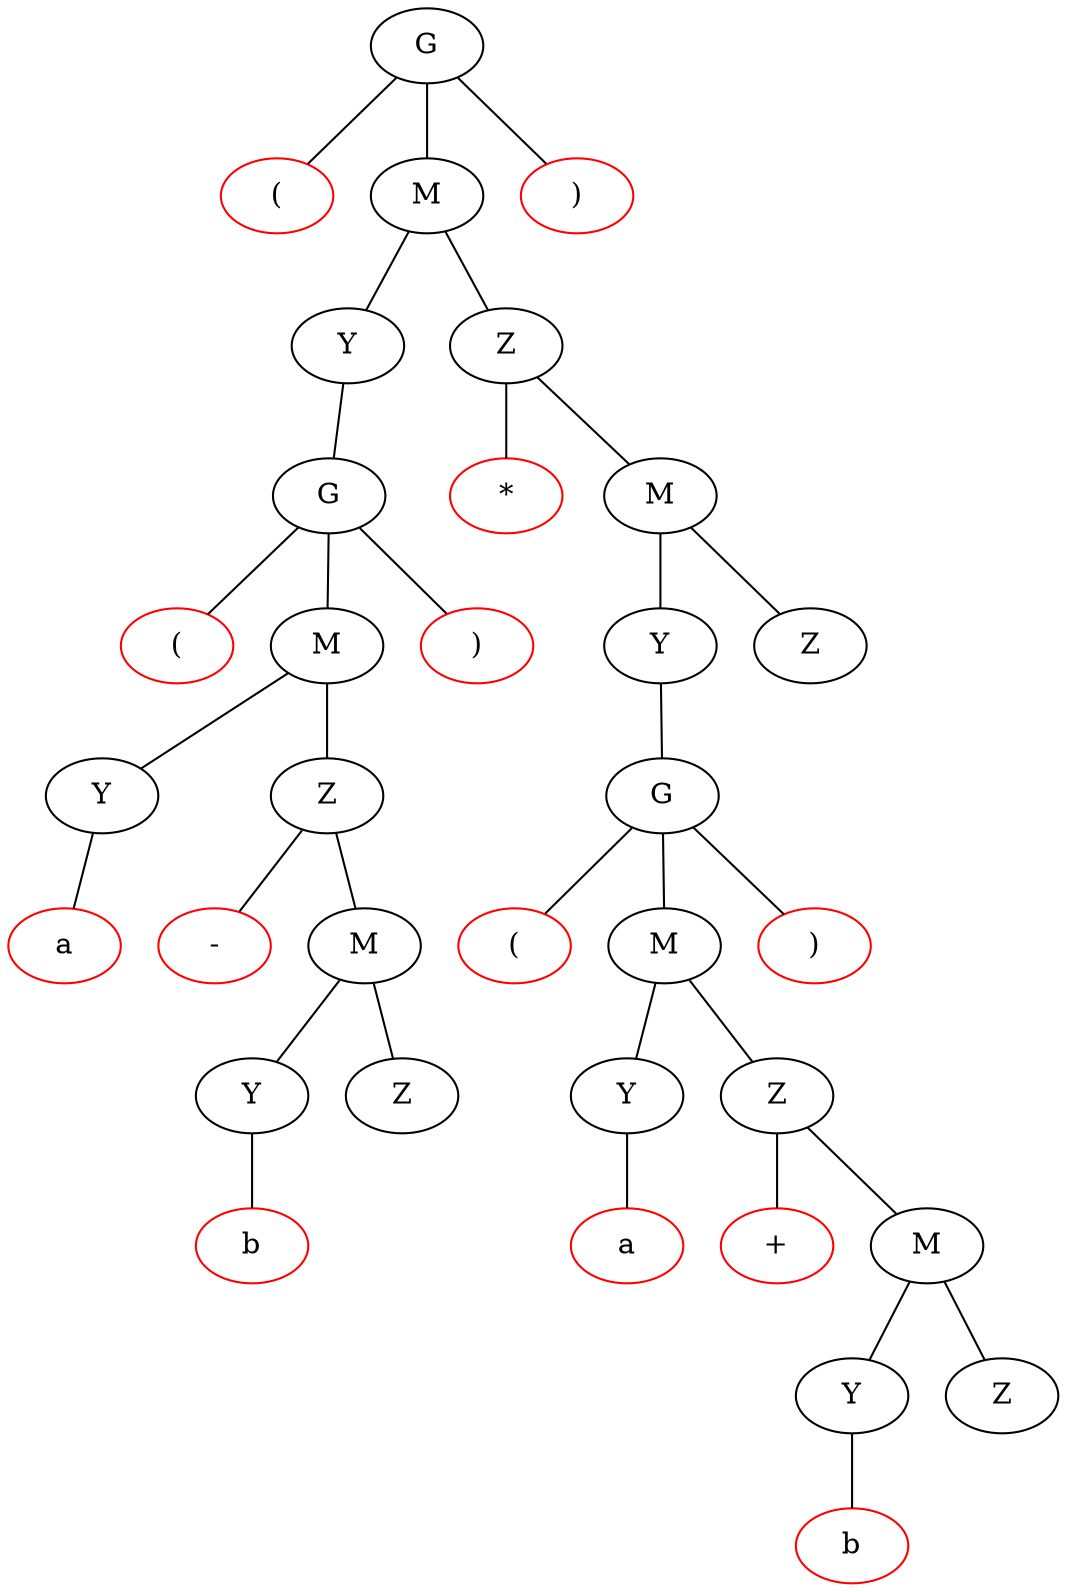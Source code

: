 strict graph ST {

// G -> (M)
	A0 -- b0;
	b0 [label="("];
	b0 [color=red];
	A0 -- C0;
	C0 [label="M"];
	A0 -- d0;
	d0 [label=")"];
	d0 [color=red];
	A0 [label="G"];

// M -> YZ
	C0 -- E0;
	E0 [label="Y"];
	C0 -- F0;
	F0 [label="Z"];
	C0 [label="M"];

// Y -> G
	E0 -- G0;
	G0 [label="G"];
	E0 [label="Y"];

// G -> (M)
	G0 -- h0;
	h0 [label="("];
	h0 [color=red];
	G0 -- I0;
	I0 [label="M"];
	G0 -- j0;
	j0 [label=")"];
	j0 [color=red];
	G0 [label="G"];

// M -> YZ
	I0 -- K0;
	K0 [label="Y"];
	I0 -- L0;
	L0 [label="Z"];
	I0 [label="M"];

// Y -> a
	K0 -- m0;
	m0 [label="a"];
	m0 [color=red];
	K0 [label="Y"];

// Z -> -M
	L0 -- n0;
	n0 [label="-"];
	n0 [color=red];
	L0 -- O0;
	O0 [label="M"];
	L0 [label="Z"];

// M -> YZ
	O0 -- P0;
	P0 [label="Y"];
	O0 -- Q0;
	Q0 [label="Z"];
	O0 [label="M"];

// Y -> b
	P0 -- r0;
	r0 [label="b"];
	r0 [color=red];
	P0 [label="Y"];

// Z -> ε

// Z -> *M
	F0 -- s0;
	s0 [label="*"];
	s0 [color=red];
	F0 -- T0;
	T0 [label="M"];
	F0 [label="Z"];

// M -> YZ
	T0 -- U0;
	U0 [label="Y"];
	T0 -- V0;
	V0 [label="Z"];
	T0 [label="M"];

// Y -> G
	U0 -- W0;
	W0 [label="G"];
	U0 [label="Y"];

// G -> (M)
	W0 -- x0;
	x0 [label="("];
	x0 [color=red];
	W0 -- Y0;
	Y0 [label="M"];
	W0 -- z0;
	z0 [label=")"];
	z0 [color=red];
	W0 [label="G"];

// M -> YZ
	Y0 -- A1;
	A1 [label="Y"];
	Y0 -- B1;
	B1 [label="Z"];
	Y0 [label="M"];

// Y -> a
	A1 -- c1;
	c1 [label="a"];
	c1 [color=red];
	A1 [label="Y"];

// Z -> +M
	B1 -- d1;
	d1 [label="+"];
	d1 [color=red];
	B1 -- E1;
	E1 [label="M"];
	B1 [label="Z"];

// M -> YZ
	E1 -- F1;
	F1 [label="Y"];
	E1 -- G1;
	G1 [label="Z"];
	E1 [label="M"];

// Y -> b
	F1 -- h1;
	h1 [label="b"];
	h1 [color=red];
	F1 [label="Y"];

// Z -> ε

// Z -> ε
}